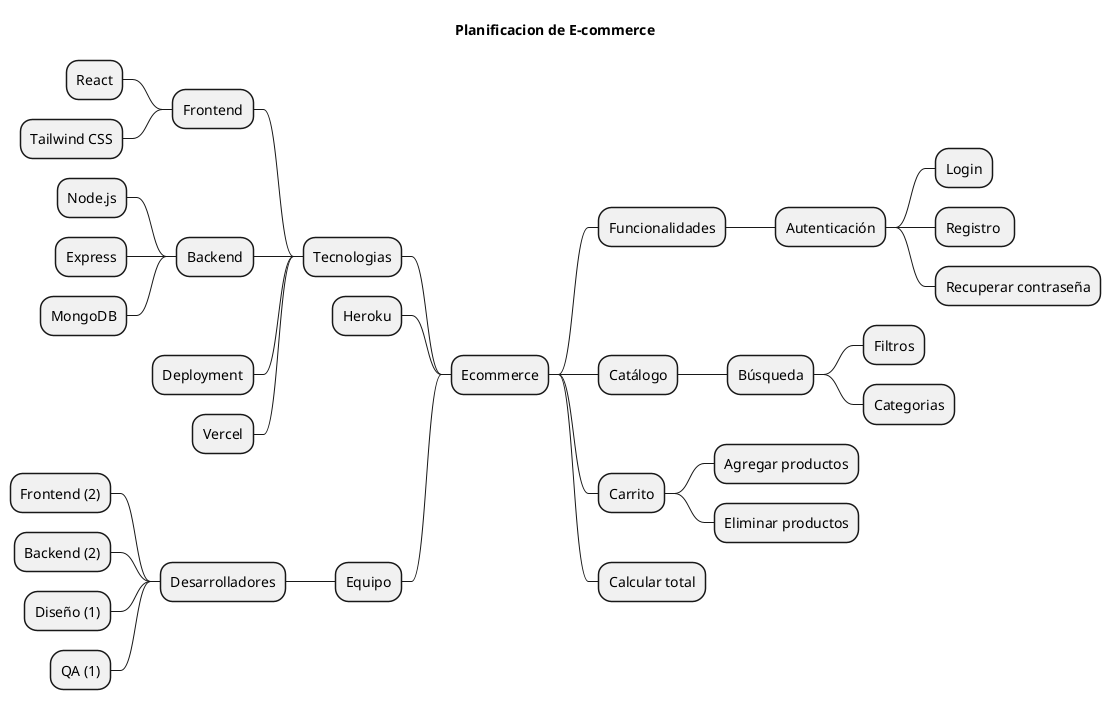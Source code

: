 @startmindmap
title Planificacion de E-commerce

+ Ecommerce
++ Funcionalidades
+++ Autenticación
++++ Login
++++ Registro 
++++ Recuperar contraseña

++ Catálogo
+++ Búsqueda
++++ Filtros
++++ Categorias
++ Carrito
+++ Agregar productos
+++ Eliminar productos
++ Calcular total


-- Tecnologias
--- Frontend
---- React
---- Tailwind CSS
--- Backend
---- Node.js
---- Express
---- MongoDB
--- Deployment
--- Vercel
-- Heroku


-- Equipo
--- Desarrolladores
---- Frontend (2)
---- Backend (2)
---- Diseño (1)
---- QA (1)


@endmindmap